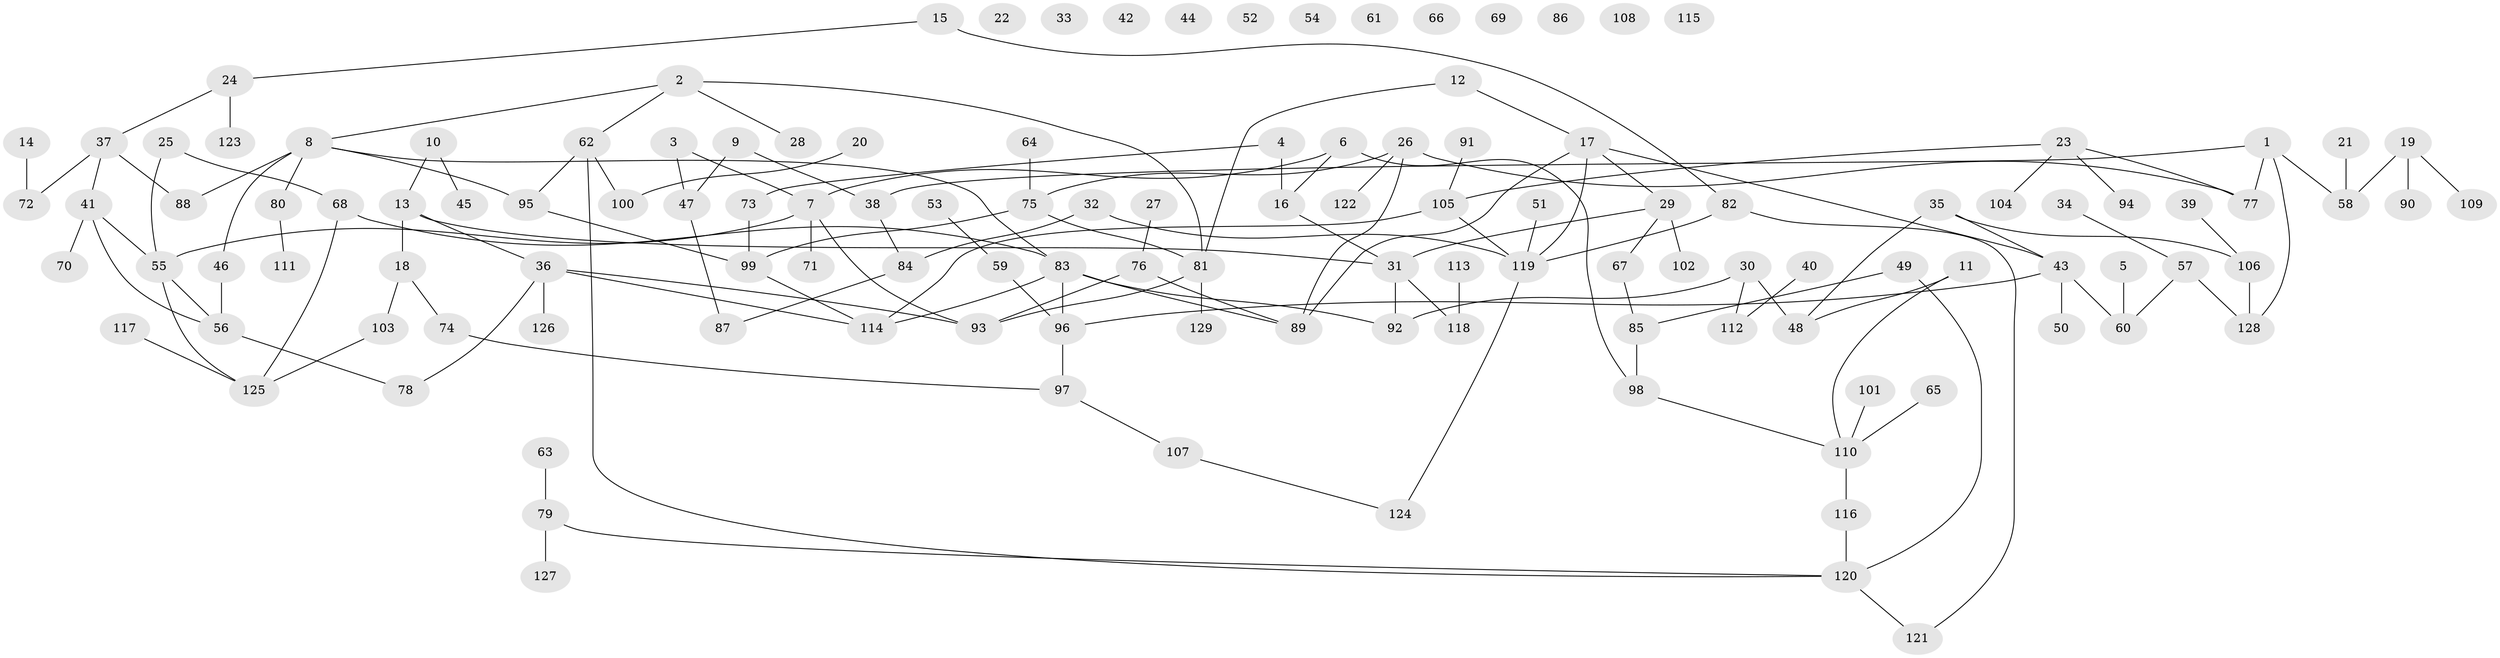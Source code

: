 // Generated by graph-tools (version 1.1) at 2025/13/03/09/25 04:13:10]
// undirected, 129 vertices, 151 edges
graph export_dot {
graph [start="1"]
  node [color=gray90,style=filled];
  1;
  2;
  3;
  4;
  5;
  6;
  7;
  8;
  9;
  10;
  11;
  12;
  13;
  14;
  15;
  16;
  17;
  18;
  19;
  20;
  21;
  22;
  23;
  24;
  25;
  26;
  27;
  28;
  29;
  30;
  31;
  32;
  33;
  34;
  35;
  36;
  37;
  38;
  39;
  40;
  41;
  42;
  43;
  44;
  45;
  46;
  47;
  48;
  49;
  50;
  51;
  52;
  53;
  54;
  55;
  56;
  57;
  58;
  59;
  60;
  61;
  62;
  63;
  64;
  65;
  66;
  67;
  68;
  69;
  70;
  71;
  72;
  73;
  74;
  75;
  76;
  77;
  78;
  79;
  80;
  81;
  82;
  83;
  84;
  85;
  86;
  87;
  88;
  89;
  90;
  91;
  92;
  93;
  94;
  95;
  96;
  97;
  98;
  99;
  100;
  101;
  102;
  103;
  104;
  105;
  106;
  107;
  108;
  109;
  110;
  111;
  112;
  113;
  114;
  115;
  116;
  117;
  118;
  119;
  120;
  121;
  122;
  123;
  124;
  125;
  126;
  127;
  128;
  129;
  1 -- 38;
  1 -- 58;
  1 -- 77;
  1 -- 128;
  2 -- 8;
  2 -- 28;
  2 -- 62;
  2 -- 81;
  3 -- 7;
  3 -- 47;
  4 -- 16;
  4 -- 73;
  5 -- 60;
  6 -- 7;
  6 -- 16;
  6 -- 98;
  7 -- 55;
  7 -- 71;
  7 -- 93;
  8 -- 46;
  8 -- 80;
  8 -- 83;
  8 -- 88;
  8 -- 95;
  9 -- 38;
  9 -- 47;
  10 -- 13;
  10 -- 45;
  11 -- 48;
  11 -- 110;
  12 -- 17;
  12 -- 81;
  13 -- 18;
  13 -- 31;
  13 -- 36;
  14 -- 72;
  15 -- 24;
  15 -- 82;
  16 -- 31;
  17 -- 29;
  17 -- 43;
  17 -- 89;
  17 -- 119;
  18 -- 74;
  18 -- 103;
  19 -- 58;
  19 -- 90;
  19 -- 109;
  20 -- 100;
  21 -- 58;
  23 -- 77;
  23 -- 94;
  23 -- 104;
  23 -- 105;
  24 -- 37;
  24 -- 123;
  25 -- 55;
  25 -- 68;
  26 -- 75;
  26 -- 77;
  26 -- 89;
  26 -- 122;
  27 -- 76;
  29 -- 31;
  29 -- 67;
  29 -- 102;
  30 -- 48;
  30 -- 92;
  30 -- 112;
  31 -- 92;
  31 -- 118;
  32 -- 84;
  32 -- 119;
  34 -- 57;
  35 -- 43;
  35 -- 48;
  35 -- 106;
  36 -- 78;
  36 -- 93;
  36 -- 114;
  36 -- 126;
  37 -- 41;
  37 -- 72;
  37 -- 88;
  38 -- 84;
  39 -- 106;
  40 -- 112;
  41 -- 55;
  41 -- 56;
  41 -- 70;
  43 -- 50;
  43 -- 60;
  43 -- 96;
  46 -- 56;
  47 -- 87;
  49 -- 85;
  49 -- 120;
  51 -- 119;
  53 -- 59;
  55 -- 56;
  55 -- 125;
  56 -- 78;
  57 -- 60;
  57 -- 128;
  59 -- 96;
  62 -- 95;
  62 -- 100;
  62 -- 120;
  63 -- 79;
  64 -- 75;
  65 -- 110;
  67 -- 85;
  68 -- 83;
  68 -- 125;
  73 -- 99;
  74 -- 97;
  75 -- 81;
  75 -- 99;
  76 -- 89;
  76 -- 93;
  79 -- 120;
  79 -- 127;
  80 -- 111;
  81 -- 93;
  81 -- 129;
  82 -- 119;
  82 -- 121;
  83 -- 89;
  83 -- 92;
  83 -- 96;
  83 -- 114;
  84 -- 87;
  85 -- 98;
  91 -- 105;
  95 -- 99;
  96 -- 97;
  97 -- 107;
  98 -- 110;
  99 -- 114;
  101 -- 110;
  103 -- 125;
  105 -- 114;
  105 -- 119;
  106 -- 128;
  107 -- 124;
  110 -- 116;
  113 -- 118;
  116 -- 120;
  117 -- 125;
  119 -- 124;
  120 -- 121;
}
